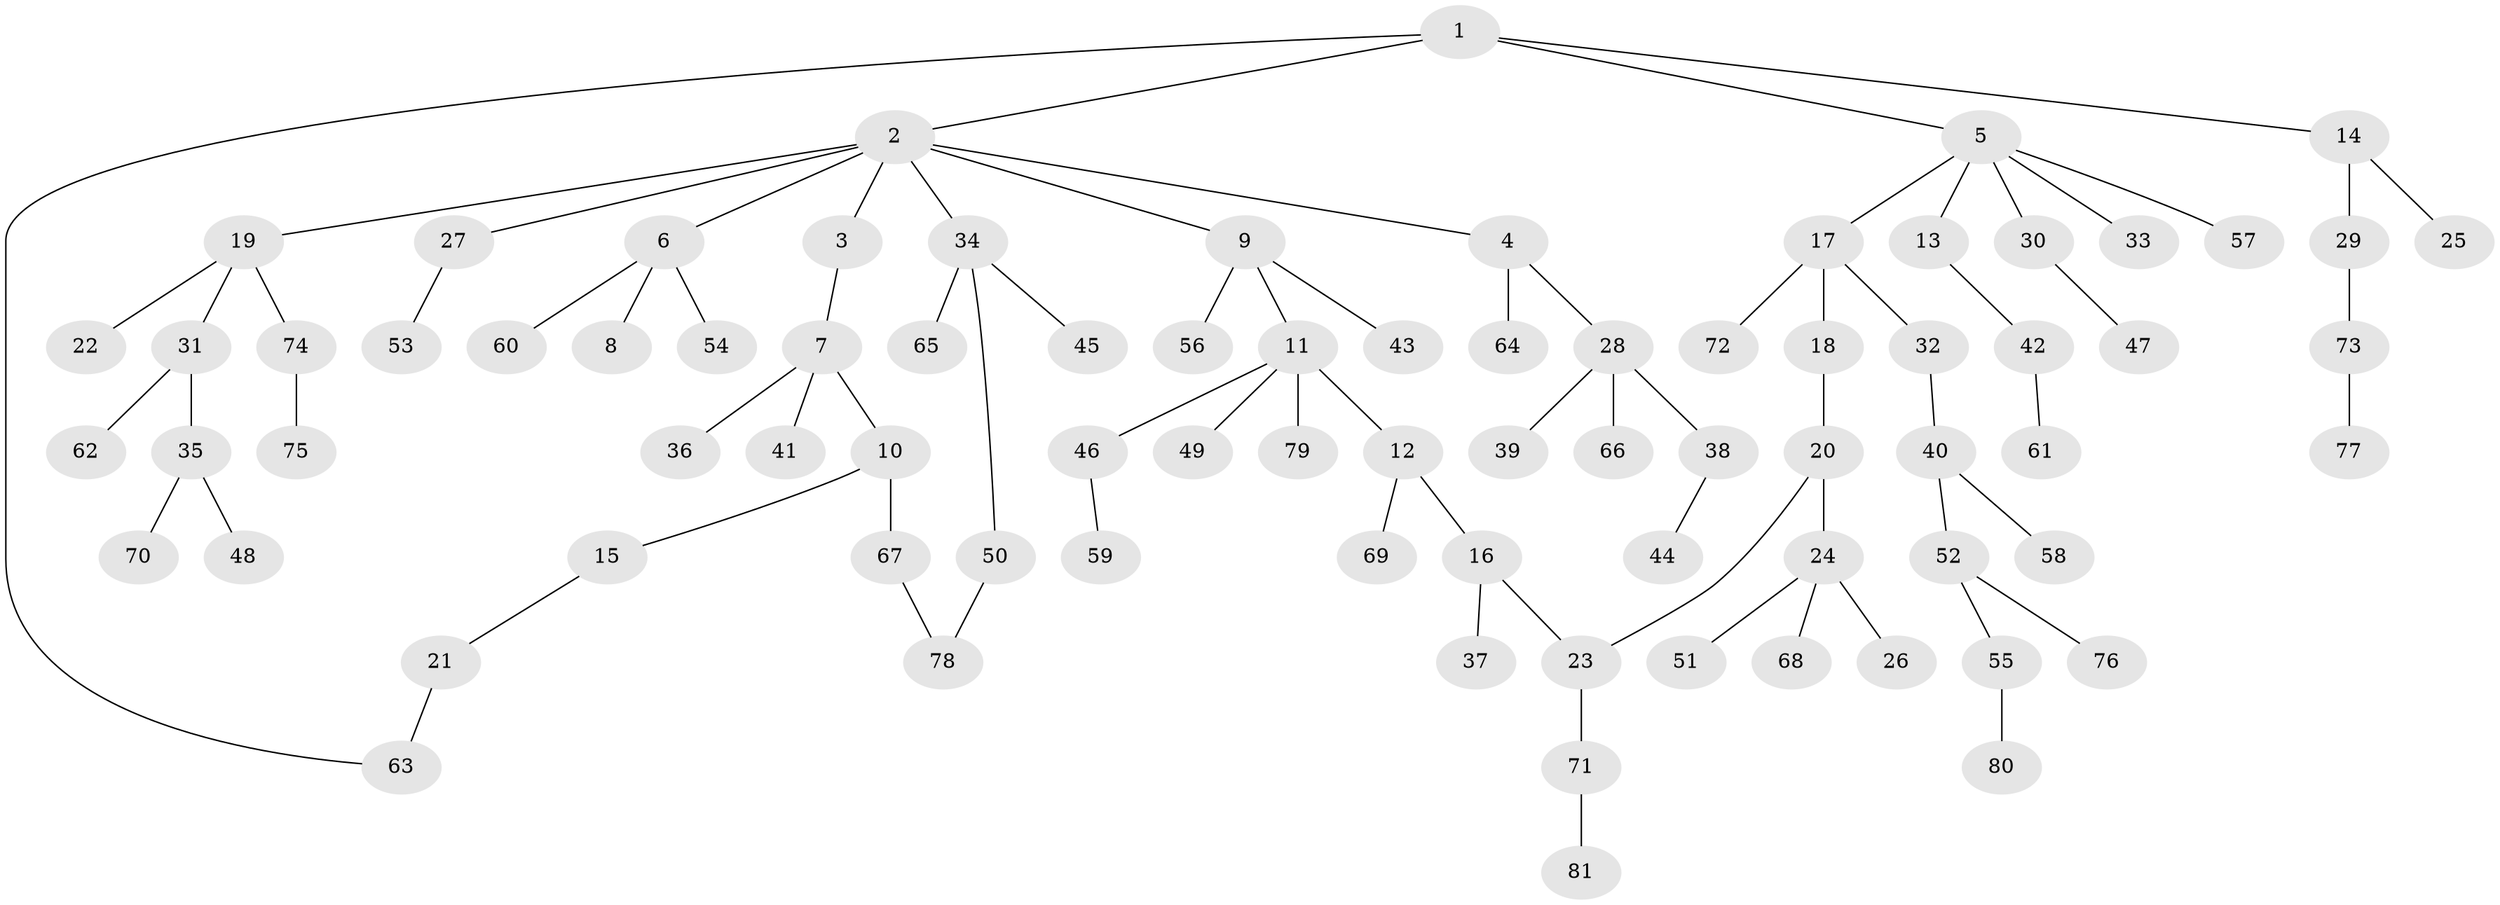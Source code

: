 // coarse degree distribution, {5: 0.07407407407407407, 8: 0.037037037037037035, 3: 0.12962962962962962, 2: 0.25925925925925924, 1: 0.5}
// Generated by graph-tools (version 1.1) at 2025/51/02/27/25 19:51:38]
// undirected, 81 vertices, 83 edges
graph export_dot {
graph [start="1"]
  node [color=gray90,style=filled];
  1;
  2;
  3;
  4;
  5;
  6;
  7;
  8;
  9;
  10;
  11;
  12;
  13;
  14;
  15;
  16;
  17;
  18;
  19;
  20;
  21;
  22;
  23;
  24;
  25;
  26;
  27;
  28;
  29;
  30;
  31;
  32;
  33;
  34;
  35;
  36;
  37;
  38;
  39;
  40;
  41;
  42;
  43;
  44;
  45;
  46;
  47;
  48;
  49;
  50;
  51;
  52;
  53;
  54;
  55;
  56;
  57;
  58;
  59;
  60;
  61;
  62;
  63;
  64;
  65;
  66;
  67;
  68;
  69;
  70;
  71;
  72;
  73;
  74;
  75;
  76;
  77;
  78;
  79;
  80;
  81;
  1 -- 2;
  1 -- 5;
  1 -- 14;
  1 -- 63;
  2 -- 3;
  2 -- 4;
  2 -- 6;
  2 -- 9;
  2 -- 19;
  2 -- 27;
  2 -- 34;
  3 -- 7;
  4 -- 28;
  4 -- 64;
  5 -- 13;
  5 -- 17;
  5 -- 30;
  5 -- 33;
  5 -- 57;
  6 -- 8;
  6 -- 54;
  6 -- 60;
  7 -- 10;
  7 -- 36;
  7 -- 41;
  9 -- 11;
  9 -- 43;
  9 -- 56;
  10 -- 15;
  10 -- 67;
  11 -- 12;
  11 -- 46;
  11 -- 49;
  11 -- 79;
  12 -- 16;
  12 -- 69;
  13 -- 42;
  14 -- 25;
  14 -- 29;
  15 -- 21;
  16 -- 37;
  16 -- 23;
  17 -- 18;
  17 -- 32;
  17 -- 72;
  18 -- 20;
  19 -- 22;
  19 -- 31;
  19 -- 74;
  20 -- 23;
  20 -- 24;
  21 -- 63;
  23 -- 71;
  24 -- 26;
  24 -- 51;
  24 -- 68;
  27 -- 53;
  28 -- 38;
  28 -- 39;
  28 -- 66;
  29 -- 73;
  30 -- 47;
  31 -- 35;
  31 -- 62;
  32 -- 40;
  34 -- 45;
  34 -- 50;
  34 -- 65;
  35 -- 48;
  35 -- 70;
  38 -- 44;
  40 -- 52;
  40 -- 58;
  42 -- 61;
  46 -- 59;
  50 -- 78;
  52 -- 55;
  52 -- 76;
  55 -- 80;
  67 -- 78;
  71 -- 81;
  73 -- 77;
  74 -- 75;
}
